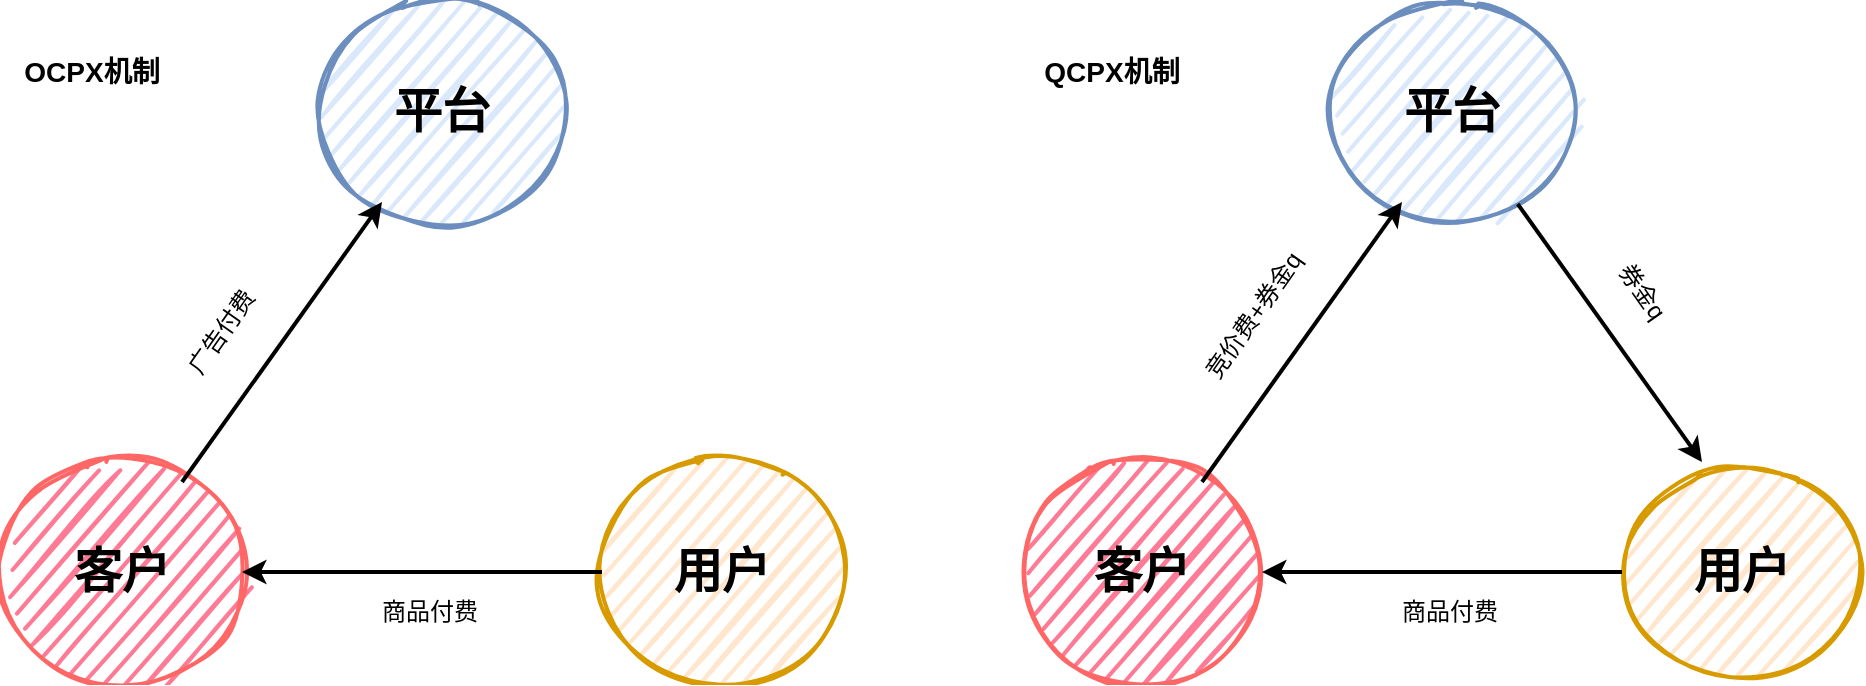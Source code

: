 <mxfile version="28.0.4">
  <diagram name="第 1 页" id="Wq5N2RPsZzHA_6-gMuT5">
    <mxGraphModel dx="2085" dy="866" grid="1" gridSize="10" guides="1" tooltips="1" connect="1" arrows="1" fold="1" page="1" pageScale="1" pageWidth="827" pageHeight="1169" math="0" shadow="0">
      <root>
        <mxCell id="0" />
        <mxCell id="1" parent="0" />
        <mxCell id="fAqofK01B5dOXCcF90-Q-1" value="&lt;font style=&quot;font-size: 24px;&quot;&gt;&lt;b&gt;平台&lt;/b&gt;&lt;/font&gt;" style="ellipse;whiteSpace=wrap;html=1;strokeWidth=2;fillWeight=2;hachureGap=8;fillColor=#dae8fc;fillStyle=dots;sketch=1;strokeColor=#6c8ebf;" vertex="1" parent="1">
          <mxGeometry x="160" y="30" width="120" height="110" as="geometry" />
        </mxCell>
        <mxCell id="fAqofK01B5dOXCcF90-Q-2" value="&lt;font style=&quot;font-size: 24px;&quot;&gt;&lt;b&gt;客户&lt;/b&gt;&lt;/font&gt;" style="ellipse;whiteSpace=wrap;html=1;strokeWidth=2;fillWeight=2;hachureGap=8;fillColor=#FF7A95;fillStyle=dots;sketch=1;strokeColor=#FF6666;" vertex="1" parent="1">
          <mxGeometry y="260" width="120" height="110" as="geometry" />
        </mxCell>
        <mxCell id="fAqofK01B5dOXCcF90-Q-3" value="&lt;font style=&quot;font-size: 24px;&quot;&gt;&lt;b&gt;用户&lt;/b&gt;&lt;/font&gt;" style="ellipse;whiteSpace=wrap;html=1;strokeWidth=2;fillWeight=2;hachureGap=8;fillColor=#ffe6cc;fillStyle=dots;sketch=1;strokeColor=#d79b00;" vertex="1" parent="1">
          <mxGeometry x="300" y="260" width="120" height="110" as="geometry" />
        </mxCell>
        <mxCell id="fAqofK01B5dOXCcF90-Q-4" value="" style="endArrow=classic;html=1;rounded=0;strokeWidth=2;" edge="1" parent="1">
          <mxGeometry width="50" height="50" relative="1" as="geometry">
            <mxPoint x="90" y="270" as="sourcePoint" />
            <mxPoint x="190" y="130" as="targetPoint" />
          </mxGeometry>
        </mxCell>
        <mxCell id="fAqofK01B5dOXCcF90-Q-5" value="" style="endArrow=classic;html=1;rounded=0;strokeWidth=2;entryX=1;entryY=0.5;entryDx=0;entryDy=0;" edge="1" parent="1" target="fAqofK01B5dOXCcF90-Q-2">
          <mxGeometry width="50" height="50" relative="1" as="geometry">
            <mxPoint x="300" y="315" as="sourcePoint" />
            <mxPoint x="400" y="180" as="targetPoint" />
          </mxGeometry>
        </mxCell>
        <mxCell id="fAqofK01B5dOXCcF90-Q-6" value="商品付费" style="text;html=1;strokeColor=none;fillColor=none;align=center;verticalAlign=middle;whiteSpace=wrap;rounded=0;" vertex="1" parent="1">
          <mxGeometry x="183.5" y="320" width="60" height="30" as="geometry" />
        </mxCell>
        <mxCell id="fAqofK01B5dOXCcF90-Q-7" value="广告付费" style="text;html=1;strokeColor=none;fillColor=none;align=center;verticalAlign=middle;whiteSpace=wrap;rounded=0;rotation=-55;" vertex="1" parent="1">
          <mxGeometry x="80" y="180" width="60" height="30" as="geometry" />
        </mxCell>
        <mxCell id="fAqofK01B5dOXCcF90-Q-8" value="&lt;b&gt;&lt;font style=&quot;font-size: 14px;&quot;&gt;OCPX机制&lt;/font&gt;&lt;/b&gt;" style="text;html=1;strokeColor=none;fillColor=none;align=center;verticalAlign=middle;whiteSpace=wrap;rounded=0;" vertex="1" parent="1">
          <mxGeometry x="10" y="50" width="70" height="30" as="geometry" />
        </mxCell>
        <mxCell id="fAqofK01B5dOXCcF90-Q-9" value="&lt;font style=&quot;font-size: 24px;&quot;&gt;&lt;b&gt;平台&lt;/b&gt;&lt;/font&gt;" style="ellipse;whiteSpace=wrap;html=1;strokeWidth=2;fillWeight=2;hachureGap=8;fillColor=#dae8fc;fillStyle=dots;sketch=1;strokeColor=#6c8ebf;" vertex="1" parent="1">
          <mxGeometry x="665" y="30" width="120" height="110" as="geometry" />
        </mxCell>
        <mxCell id="fAqofK01B5dOXCcF90-Q-10" value="&lt;font style=&quot;font-size: 24px;&quot;&gt;&lt;b&gt;客户&lt;/b&gt;&lt;/font&gt;" style="ellipse;whiteSpace=wrap;html=1;strokeWidth=2;fillWeight=2;hachureGap=8;fillColor=#FF7A95;fillStyle=dots;sketch=1;strokeColor=#FF6666;" vertex="1" parent="1">
          <mxGeometry x="510" y="260" width="120" height="110" as="geometry" />
        </mxCell>
        <mxCell id="fAqofK01B5dOXCcF90-Q-11" value="&lt;font style=&quot;font-size: 24px;&quot;&gt;&lt;b&gt;用户&lt;/b&gt;&lt;/font&gt;" style="ellipse;whiteSpace=wrap;html=1;strokeWidth=2;fillWeight=2;hachureGap=8;fillColor=#ffe6cc;fillStyle=dots;sketch=1;strokeColor=#d79b00;" vertex="1" parent="1">
          <mxGeometry x="810" y="260" width="120" height="110" as="geometry" />
        </mxCell>
        <mxCell id="fAqofK01B5dOXCcF90-Q-12" value="" style="endArrow=classic;html=1;rounded=0;strokeWidth=2;" edge="1" parent="1">
          <mxGeometry width="50" height="50" relative="1" as="geometry">
            <mxPoint x="600" y="270" as="sourcePoint" />
            <mxPoint x="700" y="130" as="targetPoint" />
          </mxGeometry>
        </mxCell>
        <mxCell id="fAqofK01B5dOXCcF90-Q-13" value="" style="endArrow=classic;html=1;rounded=0;strokeWidth=2;entryX=1;entryY=0.5;entryDx=0;entryDy=0;" edge="1" parent="1" target="fAqofK01B5dOXCcF90-Q-10">
          <mxGeometry width="50" height="50" relative="1" as="geometry">
            <mxPoint x="810" y="315" as="sourcePoint" />
            <mxPoint x="910" y="180" as="targetPoint" />
          </mxGeometry>
        </mxCell>
        <mxCell id="fAqofK01B5dOXCcF90-Q-14" value="商品付费" style="text;html=1;strokeColor=none;fillColor=none;align=center;verticalAlign=middle;whiteSpace=wrap;rounded=0;" vertex="1" parent="1">
          <mxGeometry x="693.5" y="320" width="60" height="30" as="geometry" />
        </mxCell>
        <mxCell id="fAqofK01B5dOXCcF90-Q-15" value="竞价费+券金q" style="text;html=1;strokeColor=none;fillColor=none;align=center;verticalAlign=middle;whiteSpace=wrap;rounded=0;rotation=-55;" vertex="1" parent="1">
          <mxGeometry x="585.74" y="171.81" width="80" height="30" as="geometry" />
        </mxCell>
        <mxCell id="fAqofK01B5dOXCcF90-Q-16" value="&lt;b&gt;&lt;font style=&quot;font-size: 14px;&quot;&gt;QCPX机制&lt;/font&gt;&lt;/b&gt;" style="text;html=1;strokeColor=none;fillColor=none;align=center;verticalAlign=middle;whiteSpace=wrap;rounded=0;" vertex="1" parent="1">
          <mxGeometry x="520" y="50" width="70" height="30" as="geometry" />
        </mxCell>
        <mxCell id="fAqofK01B5dOXCcF90-Q-17" value="" style="endArrow=classic;html=1;rounded=0;strokeWidth=2;" edge="1" parent="1" source="fAqofK01B5dOXCcF90-Q-9">
          <mxGeometry width="50" height="50" relative="1" as="geometry">
            <mxPoint x="770" y="120" as="sourcePoint" />
            <mxPoint x="850" y="260" as="targetPoint" />
          </mxGeometry>
        </mxCell>
        <mxCell id="fAqofK01B5dOXCcF90-Q-18" value="券金q" style="text;html=1;strokeColor=none;fillColor=none;align=center;verticalAlign=middle;whiteSpace=wrap;rounded=0;rotation=55;" vertex="1" parent="1">
          <mxGeometry x="780" y="160" width="80" height="30" as="geometry" />
        </mxCell>
      </root>
    </mxGraphModel>
  </diagram>
</mxfile>
